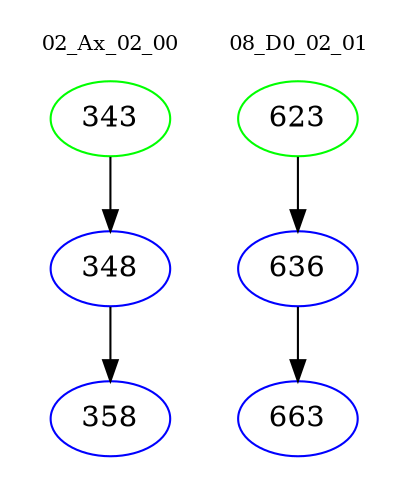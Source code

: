 digraph{
subgraph cluster_0 {
color = white
label = "02_Ax_02_00";
fontsize=10;
T0_343 [label="343", color="green"]
T0_343 -> T0_348 [color="black"]
T0_348 [label="348", color="blue"]
T0_348 -> T0_358 [color="black"]
T0_358 [label="358", color="blue"]
}
subgraph cluster_1 {
color = white
label = "08_D0_02_01";
fontsize=10;
T1_623 [label="623", color="green"]
T1_623 -> T1_636 [color="black"]
T1_636 [label="636", color="blue"]
T1_636 -> T1_663 [color="black"]
T1_663 [label="663", color="blue"]
}
}
